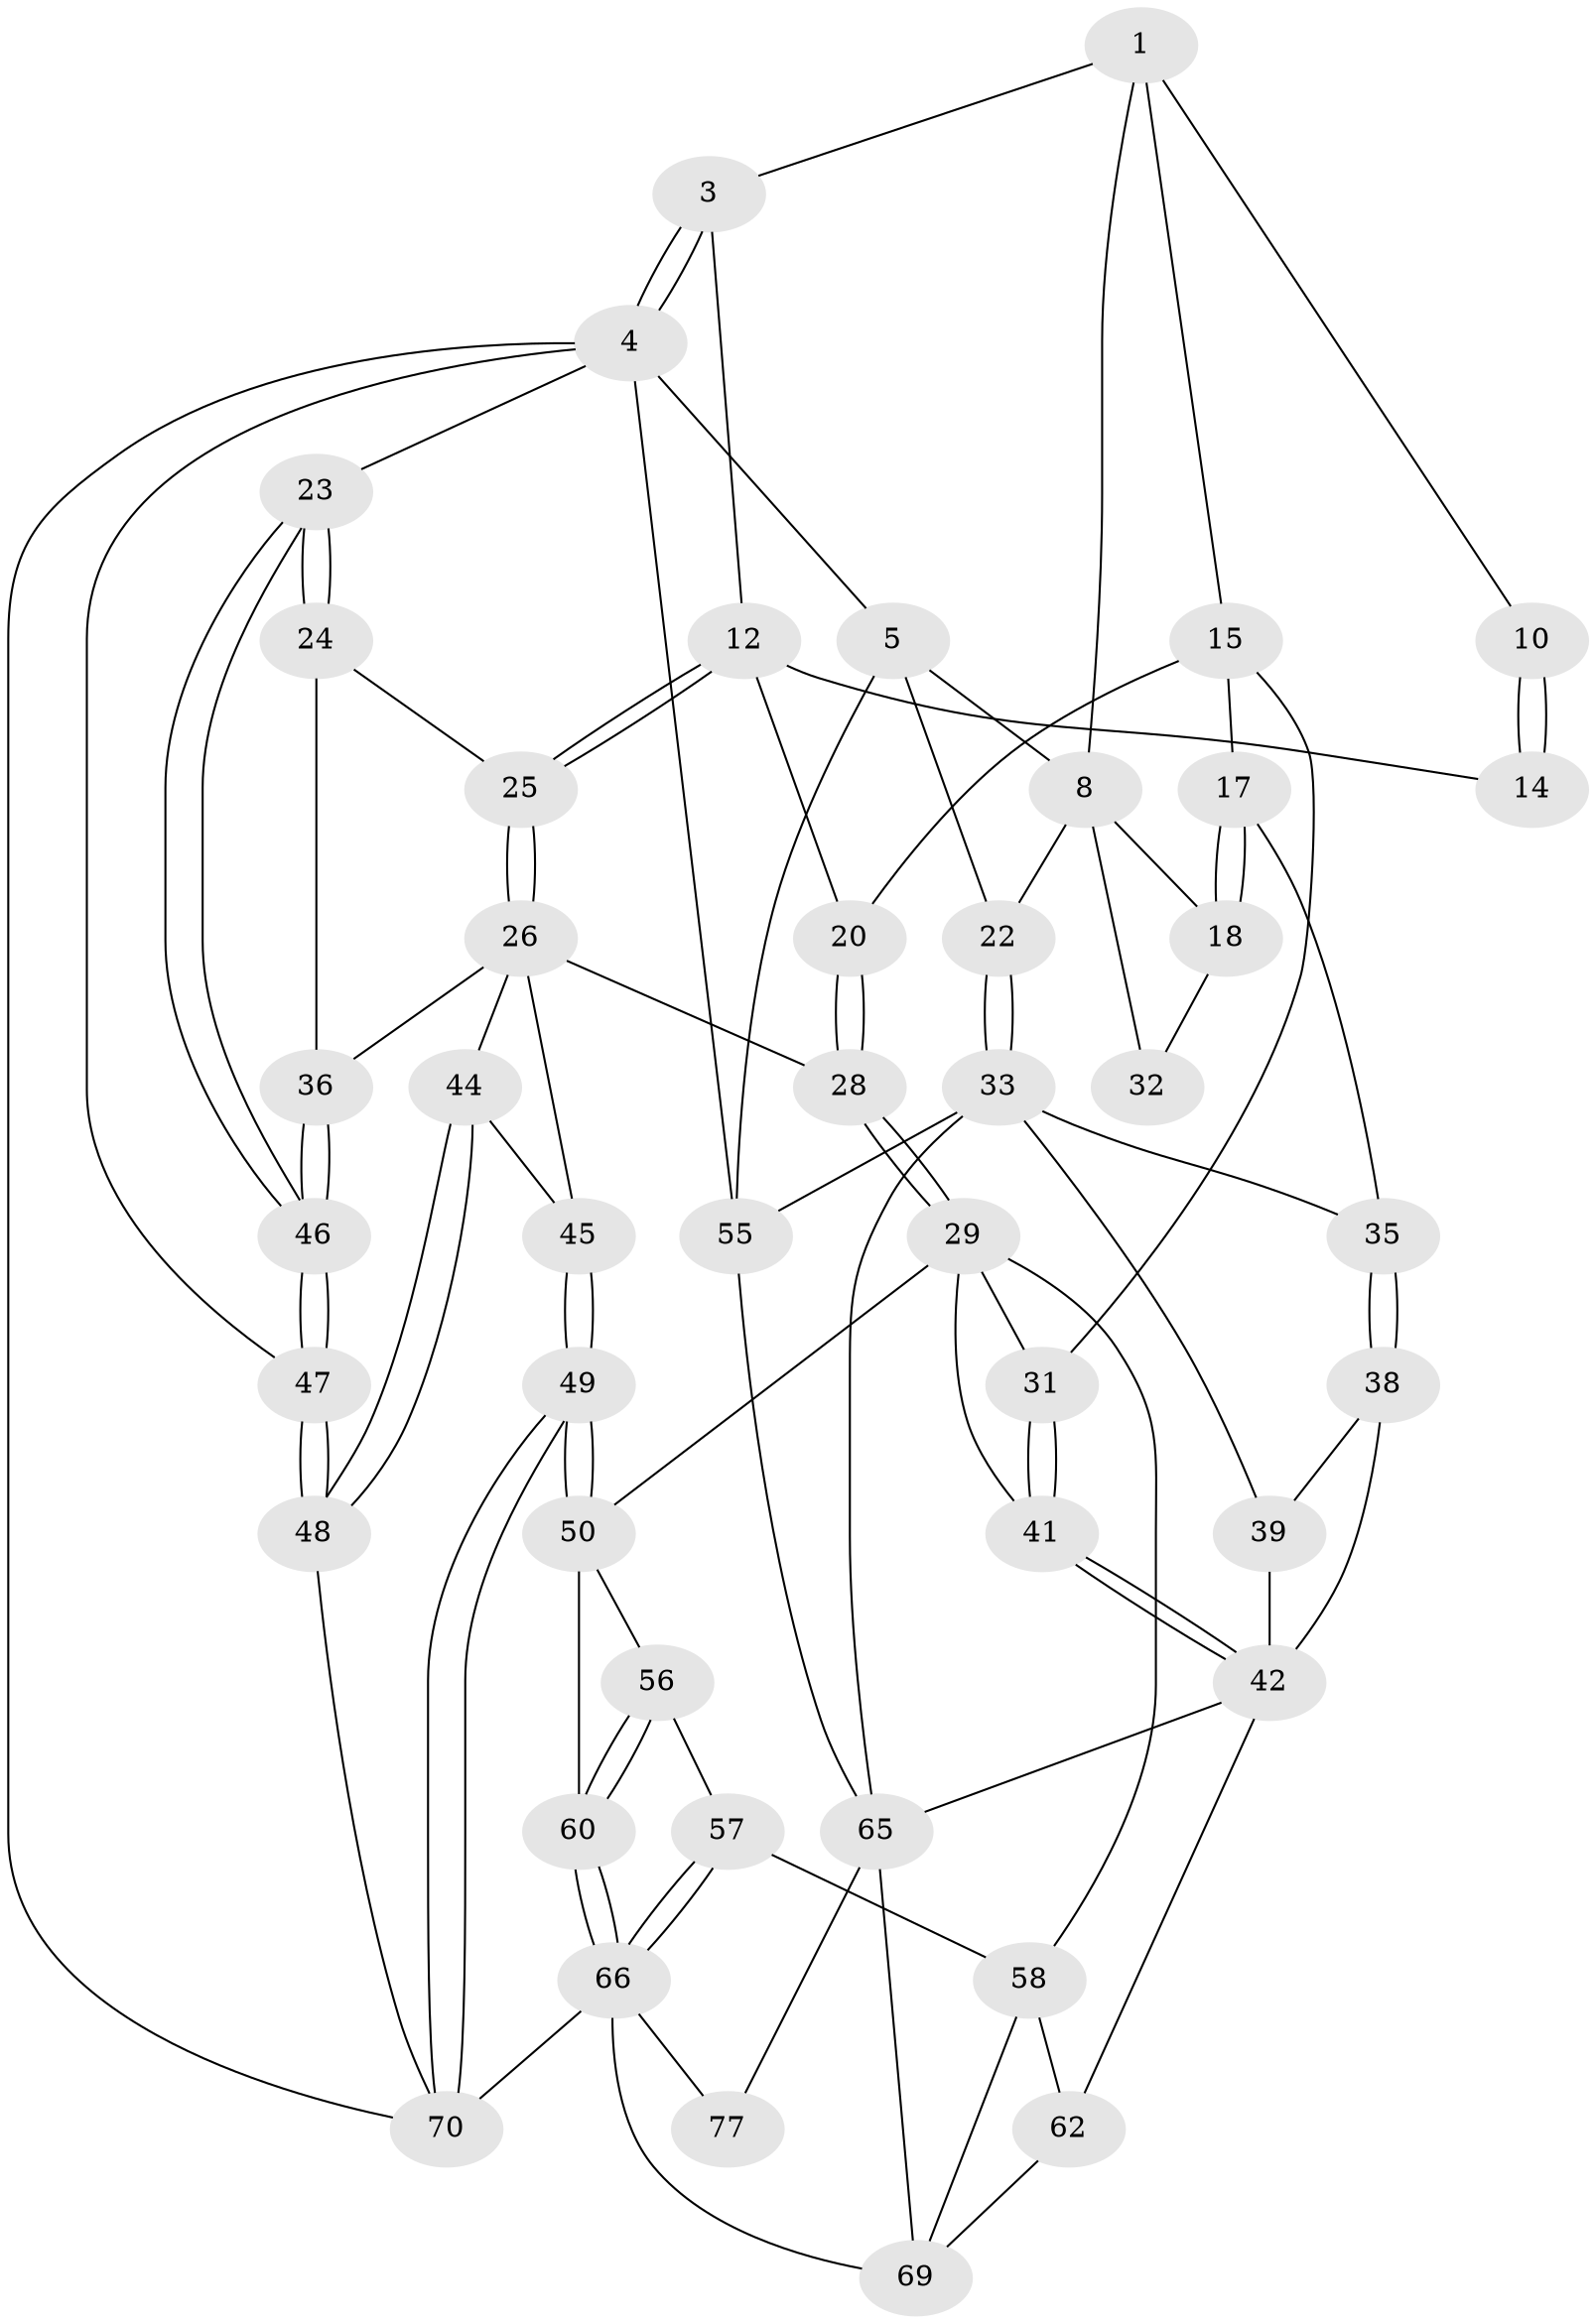 // original degree distribution, {4: 0.20512820512820512, 5: 0.5128205128205128, 3: 0.05128205128205128, 6: 0.23076923076923078}
// Generated by graph-tools (version 1.1) at 2025/21/03/04/25 18:21:11]
// undirected, 46 vertices, 103 edges
graph export_dot {
graph [start="1"]
  node [color=gray90,style=filled];
  1 [pos="+0.43089007926112544+0",super="+7+2"];
  3 [pos="+0.9392145499841008+0"];
  4 [pos="+1+0",super="+52"];
  5 [pos="+0+0",super="+6"];
  8 [pos="+0.25118927430203575+0.14517314067704654",super="+19"];
  10 [pos="+0.47938378932788617+0.10686471486735188",super="+11"];
  12 [pos="+0.7236921736264602+0.15276319714293649",super="+13"];
  14 [pos="+0.573345522770103+0.1838279556808514"];
  15 [pos="+0.4364301304133187+0.25473367504264033",super="+16"];
  17 [pos="+0.2580805262977812+0.31284372694900486"];
  18 [pos="+0.2407653809316814+0.2546804293443166"];
  20 [pos="+0.5387765951111902+0.2665916328497254"];
  22 [pos="+0+0"];
  23 [pos="+1+0.2043405653089607"];
  24 [pos="+0.9358520646634113+0.2960501946610263"];
  25 [pos="+0.7601151810728479+0.3057096003016737"];
  26 [pos="+0.7379001667213835+0.3505089410958751",super="+37+27"];
  28 [pos="+0.5987600620068758+0.3989163653438276"];
  29 [pos="+0.552249680979277+0.47268238176734667",super="+30"];
  31 [pos="+0.34536598715748645+0.43279507056485744"];
  32 [pos="+0.09986071608872804+0.21696522814407948"];
  33 [pos="+0+0.3328277855027906",super="+40+34"];
  35 [pos="+0.23991828677874294+0.32245634042185384"];
  36 [pos="+0.8596540591271168+0.43477756830777176"];
  38 [pos="+0.06636155829748214+0.5092123834584077"];
  39 [pos="+0.05562311346753736+0.5102455168330983"];
  41 [pos="+0.2375151408282862+0.6060066489379315"];
  42 [pos="+0.22946509030150242+0.6123204881503246",super="+63+43"];
  44 [pos="+0.8047027686972174+0.6285531040684997"];
  45 [pos="+0.7947431329989596+0.6283034682799693"];
  46 [pos="+1+0.5011346679860569"];
  47 [pos="+1+0.6734565111190284"];
  48 [pos="+0.841430197687791+0.6442667275623704"];
  49 [pos="+0.7141996520497104+0.6469552346830766"];
  50 [pos="+0.6980007346180157+0.6429649091848444",super="+51"];
  55 [pos="+0+1"];
  56 [pos="+0.4642336577224879+0.6412557555158602"];
  57 [pos="+0.4457221057153853+0.6561334519833453"];
  58 [pos="+0.44288712100464983+0.656744558506585",super="+61"];
  60 [pos="+0.6223035400680358+0.6882695398375662"];
  62 [pos="+0.24621568841237113+0.7316959957892551"];
  65 [pos="+0.006325543047580967+0.7916776745936069",super="+74"];
  66 [pos="+0.5525238975440908+0.7573451966134848",super="+67"];
  69 [pos="+0.4391978402482136+0.8424731444404994",super="+73"];
  70 [pos="+0.6883557269926335+0.8203156516158583",super="+72"];
  77 [pos="+0.2982296550216868+1"];
  1 -- 8;
  1 -- 10;
  1 -- 15;
  1 -- 3;
  3 -- 4;
  3 -- 4;
  3 -- 12;
  4 -- 5;
  4 -- 23;
  4 -- 55;
  4 -- 70;
  4 -- 47;
  5 -- 22;
  5 -- 55;
  5 -- 8;
  8 -- 18;
  8 -- 32;
  8 -- 22;
  10 -- 14 [weight=2];
  10 -- 14;
  12 -- 25;
  12 -- 25;
  12 -- 20;
  12 -- 14;
  15 -- 20;
  15 -- 17;
  15 -- 31;
  17 -- 18;
  17 -- 18;
  17 -- 35;
  18 -- 32;
  20 -- 28;
  20 -- 28;
  22 -- 33;
  22 -- 33;
  23 -- 24;
  23 -- 24;
  23 -- 46;
  23 -- 46;
  24 -- 25;
  24 -- 36;
  25 -- 26;
  25 -- 26;
  26 -- 36;
  26 -- 44;
  26 -- 28;
  26 -- 45;
  28 -- 29;
  28 -- 29;
  29 -- 50;
  29 -- 41;
  29 -- 58;
  29 -- 31;
  31 -- 41;
  31 -- 41;
  33 -- 65;
  33 -- 55;
  33 -- 39;
  33 -- 35;
  35 -- 38;
  35 -- 38;
  36 -- 46;
  36 -- 46;
  38 -- 39;
  38 -- 42;
  39 -- 42;
  41 -- 42;
  41 -- 42;
  42 -- 65;
  42 -- 62;
  44 -- 45;
  44 -- 48;
  44 -- 48;
  45 -- 49;
  45 -- 49;
  46 -- 47;
  46 -- 47;
  47 -- 48;
  47 -- 48;
  48 -- 70;
  49 -- 50;
  49 -- 50;
  49 -- 70;
  49 -- 70;
  50 -- 60;
  50 -- 56;
  55 -- 65;
  56 -- 57;
  56 -- 60;
  56 -- 60;
  57 -- 58;
  57 -- 66;
  57 -- 66;
  58 -- 69;
  58 -- 62;
  60 -- 66;
  60 -- 66;
  62 -- 69;
  65 -- 77;
  65 -- 69;
  66 -- 69;
  66 -- 77 [weight=2];
  66 -- 70 [weight=2];
}
